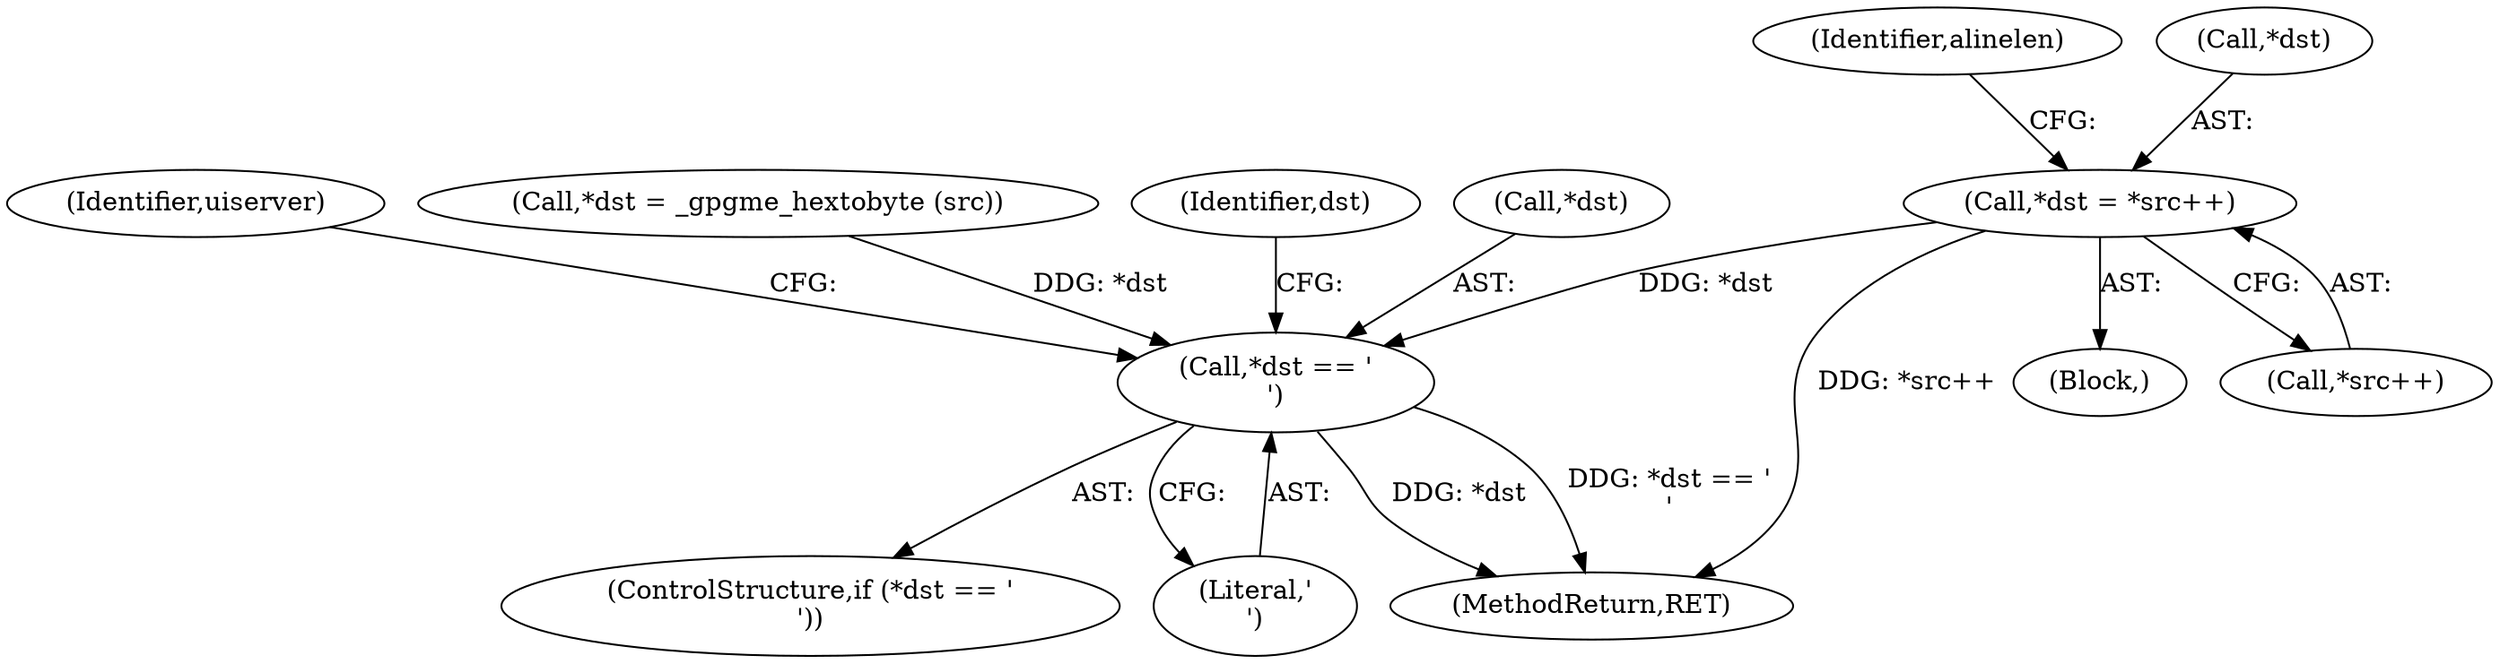 digraph "0_gnupg_2cbd76f7911fc215845e89b50d6af5ff4a83dd77_0@pointer" {
"1000483" [label="(Call,*dst = *src++)"];
"1000493" [label="(Call,*dst == '\n')"];
"1000492" [label="(ControlStructure,if (*dst == '\n'))"];
"1000501" [label="(Identifier,uiserver)"];
"1000496" [label="(Literal,'\n')"];
"1000874" [label="(MethodReturn,RET)"];
"1000491" [label="(Identifier,alinelen)"];
"1000470" [label="(Call,*dst = _gpgme_hextobyte (src))"];
"1000547" [label="(Identifier,dst)"];
"1000482" [label="(Block,)"];
"1000484" [label="(Call,*dst)"];
"1000486" [label="(Call,*src++)"];
"1000494" [label="(Call,*dst)"];
"1000493" [label="(Call,*dst == '\n')"];
"1000483" [label="(Call,*dst = *src++)"];
"1000483" -> "1000482"  [label="AST: "];
"1000483" -> "1000486"  [label="CFG: "];
"1000484" -> "1000483"  [label="AST: "];
"1000486" -> "1000483"  [label="AST: "];
"1000491" -> "1000483"  [label="CFG: "];
"1000483" -> "1000874"  [label="DDG: *src++"];
"1000483" -> "1000493"  [label="DDG: *dst"];
"1000493" -> "1000492"  [label="AST: "];
"1000493" -> "1000496"  [label="CFG: "];
"1000494" -> "1000493"  [label="AST: "];
"1000496" -> "1000493"  [label="AST: "];
"1000501" -> "1000493"  [label="CFG: "];
"1000547" -> "1000493"  [label="CFG: "];
"1000493" -> "1000874"  [label="DDG: *dst"];
"1000493" -> "1000874"  [label="DDG: *dst == '\n'"];
"1000470" -> "1000493"  [label="DDG: *dst"];
}
